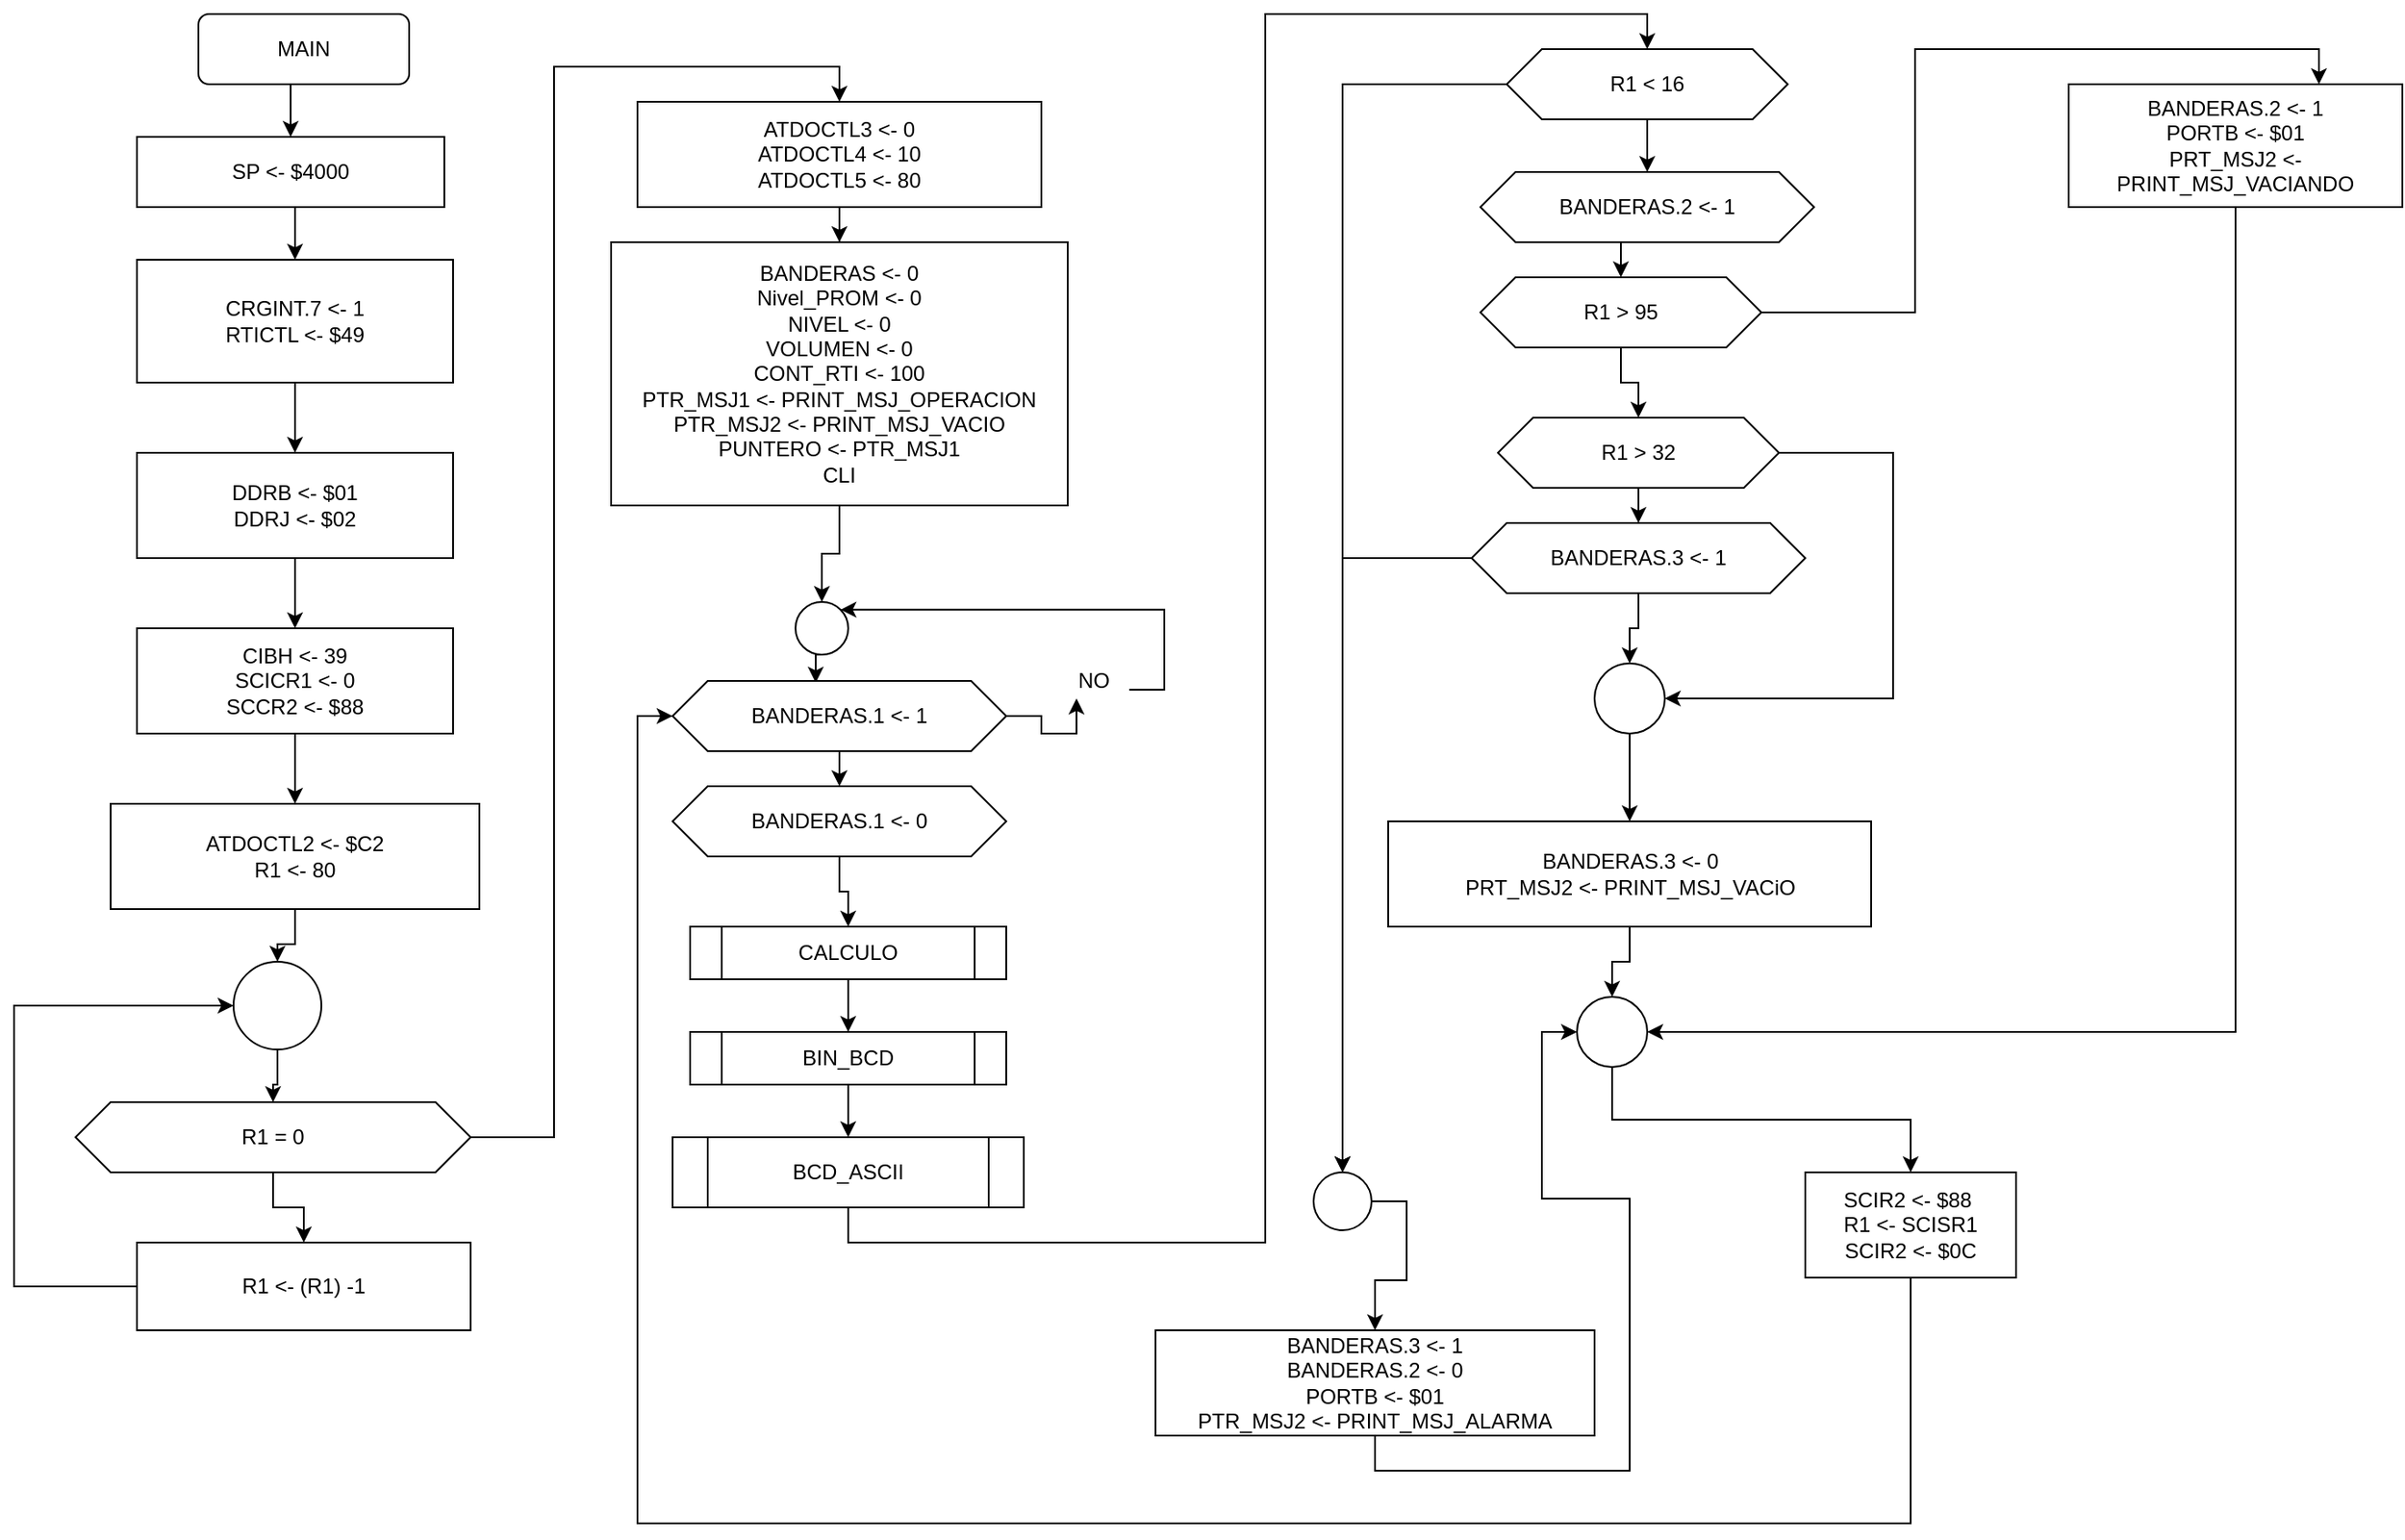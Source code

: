 <mxfile version="14.3.2"><diagram id="8yJUj1CK0QmkXh2uXSr3" name="Page-1"><mxGraphModel dx="585" dy="641" grid="1" gridSize="10" guides="1" tooltips="1" connect="1" arrows="1" fold="1" page="1" pageScale="1" pageWidth="850" pageHeight="1100" math="0" shadow="0"><root><mxCell id="0"/><mxCell id="1" parent="0"/><mxCell id="Vr02TV23S8k6y_AQ7wG7-11" style="edgeStyle=orthogonalEdgeStyle;rounded=0;orthogonalLoop=1;jettySize=auto;html=1;exitX=0.5;exitY=1;exitDx=0;exitDy=0;entryX=0.5;entryY=0;entryDx=0;entryDy=0;" edge="1" parent="1" source="Vr02TV23S8k6y_AQ7wG7-1" target="Vr02TV23S8k6y_AQ7wG7-2"><mxGeometry relative="1" as="geometry"/></mxCell><mxCell id="Vr02TV23S8k6y_AQ7wG7-1" value="MAIN" style="rounded=1;whiteSpace=wrap;html=1;" vertex="1" parent="1"><mxGeometry x="365" y="20" width="120" height="40" as="geometry"/></mxCell><mxCell id="Vr02TV23S8k6y_AQ7wG7-12" style="edgeStyle=orthogonalEdgeStyle;rounded=0;orthogonalLoop=1;jettySize=auto;html=1;exitX=0.5;exitY=1;exitDx=0;exitDy=0;entryX=0.5;entryY=0;entryDx=0;entryDy=0;" edge="1" parent="1" source="Vr02TV23S8k6y_AQ7wG7-2" target="Vr02TV23S8k6y_AQ7wG7-3"><mxGeometry relative="1" as="geometry"/></mxCell><mxCell id="Vr02TV23S8k6y_AQ7wG7-2" value="SP &amp;lt;- $4000" style="rounded=0;whiteSpace=wrap;html=1;" vertex="1" parent="1"><mxGeometry x="330" y="90" width="175" height="40" as="geometry"/></mxCell><mxCell id="Vr02TV23S8k6y_AQ7wG7-13" style="edgeStyle=orthogonalEdgeStyle;rounded=0;orthogonalLoop=1;jettySize=auto;html=1;exitX=0.5;exitY=1;exitDx=0;exitDy=0;entryX=0.5;entryY=0;entryDx=0;entryDy=0;" edge="1" parent="1" source="Vr02TV23S8k6y_AQ7wG7-3" target="Vr02TV23S8k6y_AQ7wG7-4"><mxGeometry relative="1" as="geometry"/></mxCell><mxCell id="Vr02TV23S8k6y_AQ7wG7-3" value="CRGINT.7 &amp;lt;- 1&lt;br&gt;RTICTL &amp;lt;- $49" style="rounded=0;whiteSpace=wrap;html=1;" vertex="1" parent="1"><mxGeometry x="330" y="160" width="180" height="70" as="geometry"/></mxCell><mxCell id="Vr02TV23S8k6y_AQ7wG7-14" style="edgeStyle=orthogonalEdgeStyle;rounded=0;orthogonalLoop=1;jettySize=auto;html=1;exitX=0.5;exitY=1;exitDx=0;exitDy=0;" edge="1" parent="1" source="Vr02TV23S8k6y_AQ7wG7-4" target="Vr02TV23S8k6y_AQ7wG7-5"><mxGeometry relative="1" as="geometry"/></mxCell><mxCell id="Vr02TV23S8k6y_AQ7wG7-4" value="DDRB &amp;lt;- $01&lt;br&gt;DDRJ &amp;lt;- $02" style="rounded=0;whiteSpace=wrap;html=1;" vertex="1" parent="1"><mxGeometry x="330" y="270" width="180" height="60" as="geometry"/></mxCell><mxCell id="Vr02TV23S8k6y_AQ7wG7-15" style="edgeStyle=orthogonalEdgeStyle;rounded=0;orthogonalLoop=1;jettySize=auto;html=1;exitX=0.5;exitY=1;exitDx=0;exitDy=0;" edge="1" parent="1" source="Vr02TV23S8k6y_AQ7wG7-5" target="Vr02TV23S8k6y_AQ7wG7-6"><mxGeometry relative="1" as="geometry"/></mxCell><mxCell id="Vr02TV23S8k6y_AQ7wG7-5" value="CIBH &amp;lt;- 39&lt;br&gt;SCICR1 &amp;lt;- 0&lt;br&gt;SCCR2 &amp;lt;- $88" style="rounded=0;whiteSpace=wrap;html=1;" vertex="1" parent="1"><mxGeometry x="330" y="370" width="180" height="60" as="geometry"/></mxCell><mxCell id="Vr02TV23S8k6y_AQ7wG7-16" style="edgeStyle=orthogonalEdgeStyle;rounded=0;orthogonalLoop=1;jettySize=auto;html=1;exitX=0.5;exitY=1;exitDx=0;exitDy=0;" edge="1" parent="1" source="Vr02TV23S8k6y_AQ7wG7-6" target="Vr02TV23S8k6y_AQ7wG7-7"><mxGeometry relative="1" as="geometry"/></mxCell><mxCell id="Vr02TV23S8k6y_AQ7wG7-6" value="ATDOCTL2 &amp;lt;- $C2&lt;br&gt;R1 &amp;lt;- 80" style="rounded=0;whiteSpace=wrap;html=1;" vertex="1" parent="1"><mxGeometry x="315" y="470" width="210" height="60" as="geometry"/></mxCell><mxCell id="Vr02TV23S8k6y_AQ7wG7-17" style="edgeStyle=orthogonalEdgeStyle;rounded=0;orthogonalLoop=1;jettySize=auto;html=1;exitX=0.5;exitY=1;exitDx=0;exitDy=0;" edge="1" parent="1" source="Vr02TV23S8k6y_AQ7wG7-7" target="Vr02TV23S8k6y_AQ7wG7-8"><mxGeometry relative="1" as="geometry"/></mxCell><mxCell id="Vr02TV23S8k6y_AQ7wG7-7" value="" style="ellipse;whiteSpace=wrap;html=1;aspect=fixed;" vertex="1" parent="1"><mxGeometry x="385" y="560" width="50" height="50" as="geometry"/></mxCell><mxCell id="Vr02TV23S8k6y_AQ7wG7-18" style="edgeStyle=orthogonalEdgeStyle;rounded=0;orthogonalLoop=1;jettySize=auto;html=1;exitX=0.5;exitY=1;exitDx=0;exitDy=0;" edge="1" parent="1" source="Vr02TV23S8k6y_AQ7wG7-8" target="Vr02TV23S8k6y_AQ7wG7-10"><mxGeometry relative="1" as="geometry"/></mxCell><mxCell id="Vr02TV23S8k6y_AQ7wG7-23" style="edgeStyle=orthogonalEdgeStyle;rounded=0;orthogonalLoop=1;jettySize=auto;html=1;exitX=1;exitY=0.5;exitDx=0;exitDy=0;entryX=0.5;entryY=0;entryDx=0;entryDy=0;" edge="1" parent="1" source="Vr02TV23S8k6y_AQ7wG7-8" target="Vr02TV23S8k6y_AQ7wG7-20"><mxGeometry relative="1" as="geometry"/></mxCell><mxCell id="Vr02TV23S8k6y_AQ7wG7-8" value="R1 = 0" style="shape=hexagon;perimeter=hexagonPerimeter2;whiteSpace=wrap;html=1;fixedSize=1;" vertex="1" parent="1"><mxGeometry x="295" y="640" width="225" height="40" as="geometry"/></mxCell><mxCell id="Vr02TV23S8k6y_AQ7wG7-19" style="edgeStyle=orthogonalEdgeStyle;rounded=0;orthogonalLoop=1;jettySize=auto;html=1;exitX=0;exitY=0.5;exitDx=0;exitDy=0;entryX=0;entryY=0.5;entryDx=0;entryDy=0;" edge="1" parent="1" source="Vr02TV23S8k6y_AQ7wG7-10" target="Vr02TV23S8k6y_AQ7wG7-7"><mxGeometry relative="1" as="geometry"><Array as="points"><mxPoint x="260" y="745"/><mxPoint x="260" y="585"/></Array></mxGeometry></mxCell><mxCell id="Vr02TV23S8k6y_AQ7wG7-10" value="R1 &amp;lt;- (R1) -1" style="rounded=0;whiteSpace=wrap;html=1;" vertex="1" parent="1"><mxGeometry x="330" y="720" width="190" height="50" as="geometry"/></mxCell><mxCell id="Vr02TV23S8k6y_AQ7wG7-24" style="edgeStyle=orthogonalEdgeStyle;rounded=0;orthogonalLoop=1;jettySize=auto;html=1;exitX=0.5;exitY=1;exitDx=0;exitDy=0;" edge="1" parent="1" source="Vr02TV23S8k6y_AQ7wG7-20" target="Vr02TV23S8k6y_AQ7wG7-21"><mxGeometry relative="1" as="geometry"/></mxCell><mxCell id="Vr02TV23S8k6y_AQ7wG7-20" value="ATDOCTL3 &amp;lt;- 0&lt;br&gt;ATDOCTL4 &amp;lt;- 10&lt;br&gt;ATDOCTL5 &amp;lt;- 80" style="rounded=0;whiteSpace=wrap;html=1;" vertex="1" parent="1"><mxGeometry x="615" y="70" width="230" height="60" as="geometry"/></mxCell><mxCell id="Vr02TV23S8k6y_AQ7wG7-26" style="edgeStyle=orthogonalEdgeStyle;rounded=0;orthogonalLoop=1;jettySize=auto;html=1;exitX=0.5;exitY=1;exitDx=0;exitDy=0;entryX=0.5;entryY=0;entryDx=0;entryDy=0;" edge="1" parent="1" source="Vr02TV23S8k6y_AQ7wG7-21" target="Vr02TV23S8k6y_AQ7wG7-25"><mxGeometry relative="1" as="geometry"/></mxCell><mxCell id="Vr02TV23S8k6y_AQ7wG7-21" value="BANDERAS &amp;lt;- 0&lt;br&gt;Nivel_PROM &amp;lt;- 0&lt;br&gt;NIVEL &amp;lt;- 0&lt;br&gt;VOLUMEN &amp;lt;- 0&lt;br&gt;CONT_RTI &amp;lt;- 100&lt;br&gt;PTR_MSJ1 &amp;lt;- PRINT_MSJ_OPERACION&lt;br&gt;PTR_MSJ2 &amp;lt;- PRINT_MSJ_VACIO&lt;br&gt;PUNTERO &amp;lt;-&amp;nbsp;PTR_MSJ1&lt;br&gt;CLI" style="rounded=0;whiteSpace=wrap;html=1;" vertex="1" parent="1"><mxGeometry x="600" y="150" width="260" height="150" as="geometry"/></mxCell><mxCell id="Vr02TV23S8k6y_AQ7wG7-31" style="edgeStyle=orthogonalEdgeStyle;rounded=0;orthogonalLoop=1;jettySize=auto;html=1;exitX=0.5;exitY=1;exitDx=0;exitDy=0;entryX=0.429;entryY=0.025;entryDx=0;entryDy=0;entryPerimeter=0;" edge="1" parent="1" source="Vr02TV23S8k6y_AQ7wG7-25" target="Vr02TV23S8k6y_AQ7wG7-27"><mxGeometry relative="1" as="geometry"/></mxCell><mxCell id="Vr02TV23S8k6y_AQ7wG7-25" value="" style="ellipse;whiteSpace=wrap;html=1;aspect=fixed;" vertex="1" parent="1"><mxGeometry x="705" y="355" width="30" height="30" as="geometry"/></mxCell><mxCell id="Vr02TV23S8k6y_AQ7wG7-29" style="edgeStyle=orthogonalEdgeStyle;rounded=0;orthogonalLoop=1;jettySize=auto;html=1;exitX=1;exitY=0.5;exitDx=0;exitDy=0;entryX=0.25;entryY=1;entryDx=0;entryDy=0;" edge="1" parent="1" source="Vr02TV23S8k6y_AQ7wG7-27" target="Vr02TV23S8k6y_AQ7wG7-28"><mxGeometry relative="1" as="geometry"/></mxCell><mxCell id="Vr02TV23S8k6y_AQ7wG7-34" style="edgeStyle=orthogonalEdgeStyle;rounded=0;orthogonalLoop=1;jettySize=auto;html=1;exitX=0.5;exitY=1;exitDx=0;exitDy=0;entryX=0.5;entryY=0;entryDx=0;entryDy=0;" edge="1" parent="1" source="Vr02TV23S8k6y_AQ7wG7-27" target="Vr02TV23S8k6y_AQ7wG7-32"><mxGeometry relative="1" as="geometry"/></mxCell><mxCell id="Vr02TV23S8k6y_AQ7wG7-27" value="BANDERAS.1 &amp;lt;- 1" style="shape=hexagon;perimeter=hexagonPerimeter2;whiteSpace=wrap;html=1;fixedSize=1;" vertex="1" parent="1"><mxGeometry x="635" y="400" width="190" height="40" as="geometry"/></mxCell><mxCell id="Vr02TV23S8k6y_AQ7wG7-30" style="edgeStyle=orthogonalEdgeStyle;rounded=0;orthogonalLoop=1;jettySize=auto;html=1;exitX=1;exitY=0.75;exitDx=0;exitDy=0;entryX=1;entryY=0;entryDx=0;entryDy=0;" edge="1" parent="1" source="Vr02TV23S8k6y_AQ7wG7-28" target="Vr02TV23S8k6y_AQ7wG7-25"><mxGeometry relative="1" as="geometry"><Array as="points"><mxPoint x="915" y="405"/><mxPoint x="915" y="359"/></Array></mxGeometry></mxCell><mxCell id="Vr02TV23S8k6y_AQ7wG7-28" value="NO" style="text;html=1;strokeColor=none;fillColor=none;align=center;verticalAlign=middle;whiteSpace=wrap;rounded=0;" vertex="1" parent="1"><mxGeometry x="855" y="390" width="40" height="20" as="geometry"/></mxCell><mxCell id="Vr02TV23S8k6y_AQ7wG7-35" style="edgeStyle=orthogonalEdgeStyle;rounded=0;orthogonalLoop=1;jettySize=auto;html=1;exitX=0.5;exitY=1;exitDx=0;exitDy=0;" edge="1" parent="1" source="Vr02TV23S8k6y_AQ7wG7-32" target="Vr02TV23S8k6y_AQ7wG7-33"><mxGeometry relative="1" as="geometry"/></mxCell><mxCell id="Vr02TV23S8k6y_AQ7wG7-32" value="BANDERAS.1 &amp;lt;- 0" style="shape=hexagon;perimeter=hexagonPerimeter2;whiteSpace=wrap;html=1;fixedSize=1;" vertex="1" parent="1"><mxGeometry x="635" y="460" width="190" height="40" as="geometry"/></mxCell><mxCell id="Vr02TV23S8k6y_AQ7wG7-37" style="edgeStyle=orthogonalEdgeStyle;rounded=0;orthogonalLoop=1;jettySize=auto;html=1;exitX=0.5;exitY=1;exitDx=0;exitDy=0;entryX=0.5;entryY=0;entryDx=0;entryDy=0;" edge="1" parent="1" source="Vr02TV23S8k6y_AQ7wG7-33" target="Vr02TV23S8k6y_AQ7wG7-36"><mxGeometry relative="1" as="geometry"/></mxCell><mxCell id="Vr02TV23S8k6y_AQ7wG7-33" value="CALCULO" style="shape=process;whiteSpace=wrap;html=1;backgroundOutline=1;" vertex="1" parent="1"><mxGeometry x="645" y="540" width="180" height="30" as="geometry"/></mxCell><mxCell id="Vr02TV23S8k6y_AQ7wG7-39" style="edgeStyle=orthogonalEdgeStyle;rounded=0;orthogonalLoop=1;jettySize=auto;html=1;exitX=0.5;exitY=1;exitDx=0;exitDy=0;" edge="1" parent="1" source="Vr02TV23S8k6y_AQ7wG7-36" target="Vr02TV23S8k6y_AQ7wG7-38"><mxGeometry relative="1" as="geometry"/></mxCell><mxCell id="Vr02TV23S8k6y_AQ7wG7-36" value="BIN_BCD" style="shape=process;whiteSpace=wrap;html=1;backgroundOutline=1;" vertex="1" parent="1"><mxGeometry x="645" y="600" width="180" height="30" as="geometry"/></mxCell><mxCell id="Vr02TV23S8k6y_AQ7wG7-41" style="edgeStyle=orthogonalEdgeStyle;rounded=0;orthogonalLoop=1;jettySize=auto;html=1;exitX=0.5;exitY=1;exitDx=0;exitDy=0;entryX=0.5;entryY=0;entryDx=0;entryDy=0;" edge="1" parent="1" source="Vr02TV23S8k6y_AQ7wG7-38" target="Vr02TV23S8k6y_AQ7wG7-40"><mxGeometry relative="1" as="geometry"/></mxCell><mxCell id="Vr02TV23S8k6y_AQ7wG7-38" value="BCD_ASCII" style="shape=process;whiteSpace=wrap;html=1;backgroundOutline=1;" vertex="1" parent="1"><mxGeometry x="635" y="660" width="200" height="40" as="geometry"/></mxCell><mxCell id="Vr02TV23S8k6y_AQ7wG7-43" style="edgeStyle=orthogonalEdgeStyle;rounded=0;orthogonalLoop=1;jettySize=auto;html=1;exitX=0.5;exitY=1;exitDx=0;exitDy=0;entryX=0.5;entryY=0;entryDx=0;entryDy=0;" edge="1" parent="1" source="Vr02TV23S8k6y_AQ7wG7-40" target="Vr02TV23S8k6y_AQ7wG7-42"><mxGeometry relative="1" as="geometry"/></mxCell><mxCell id="Vr02TV23S8k6y_AQ7wG7-61" style="edgeStyle=orthogonalEdgeStyle;rounded=0;orthogonalLoop=1;jettySize=auto;html=1;exitX=0;exitY=0.5;exitDx=0;exitDy=0;entryX=0.5;entryY=0;entryDx=0;entryDy=0;" edge="1" parent="1" source="Vr02TV23S8k6y_AQ7wG7-40" target="Vr02TV23S8k6y_AQ7wG7-62"><mxGeometry relative="1" as="geometry"><mxPoint x="1020" y="671" as="targetPoint"/></mxGeometry></mxCell><mxCell id="Vr02TV23S8k6y_AQ7wG7-40" value="R1 &amp;lt; 16" style="shape=hexagon;perimeter=hexagonPerimeter2;whiteSpace=wrap;html=1;fixedSize=1;" vertex="1" parent="1"><mxGeometry x="1110" y="40" width="160" height="40" as="geometry"/></mxCell><mxCell id="Vr02TV23S8k6y_AQ7wG7-46" style="edgeStyle=orthogonalEdgeStyle;rounded=0;orthogonalLoop=1;jettySize=auto;html=1;exitX=0.5;exitY=1;exitDx=0;exitDy=0;entryX=0.5;entryY=0;entryDx=0;entryDy=0;" edge="1" parent="1" source="Vr02TV23S8k6y_AQ7wG7-42" target="Vr02TV23S8k6y_AQ7wG7-44"><mxGeometry relative="1" as="geometry"/></mxCell><mxCell id="Vr02TV23S8k6y_AQ7wG7-42" value="BANDERAS.2 &amp;lt;- 1" style="shape=hexagon;perimeter=hexagonPerimeter2;whiteSpace=wrap;html=1;fixedSize=1;" vertex="1" parent="1"><mxGeometry x="1095" y="110" width="190" height="40" as="geometry"/></mxCell><mxCell id="Vr02TV23S8k6y_AQ7wG7-47" style="edgeStyle=orthogonalEdgeStyle;rounded=0;orthogonalLoop=1;jettySize=auto;html=1;exitX=0.5;exitY=1;exitDx=0;exitDy=0;" edge="1" parent="1" source="Vr02TV23S8k6y_AQ7wG7-44" target="Vr02TV23S8k6y_AQ7wG7-45"><mxGeometry relative="1" as="geometry"/></mxCell><mxCell id="Vr02TV23S8k6y_AQ7wG7-56" style="edgeStyle=orthogonalEdgeStyle;rounded=0;orthogonalLoop=1;jettySize=auto;html=1;exitX=1;exitY=0.5;exitDx=0;exitDy=0;entryX=0.75;entryY=0;entryDx=0;entryDy=0;" edge="1" parent="1" source="Vr02TV23S8k6y_AQ7wG7-44" target="Vr02TV23S8k6y_AQ7wG7-55"><mxGeometry relative="1" as="geometry"/></mxCell><mxCell id="Vr02TV23S8k6y_AQ7wG7-44" value="R1 &amp;gt; 95" style="shape=hexagon;perimeter=hexagonPerimeter2;whiteSpace=wrap;html=1;fixedSize=1;" vertex="1" parent="1"><mxGeometry x="1095" y="170" width="160" height="40" as="geometry"/></mxCell><mxCell id="Vr02TV23S8k6y_AQ7wG7-49" style="edgeStyle=orthogonalEdgeStyle;rounded=0;orthogonalLoop=1;jettySize=auto;html=1;exitX=0.5;exitY=1;exitDx=0;exitDy=0;entryX=0.5;entryY=0;entryDx=0;entryDy=0;" edge="1" parent="1" source="Vr02TV23S8k6y_AQ7wG7-45" target="Vr02TV23S8k6y_AQ7wG7-48"><mxGeometry relative="1" as="geometry"/></mxCell><mxCell id="Vr02TV23S8k6y_AQ7wG7-52" style="edgeStyle=orthogonalEdgeStyle;rounded=0;orthogonalLoop=1;jettySize=auto;html=1;exitX=1;exitY=0.5;exitDx=0;exitDy=0;entryX=1;entryY=0.5;entryDx=0;entryDy=0;" edge="1" parent="1" source="Vr02TV23S8k6y_AQ7wG7-45" target="Vr02TV23S8k6y_AQ7wG7-50"><mxGeometry relative="1" as="geometry"><Array as="points"><mxPoint x="1330" y="270"/><mxPoint x="1330" y="410"/></Array></mxGeometry></mxCell><mxCell id="Vr02TV23S8k6y_AQ7wG7-45" value="R1 &amp;gt; 32" style="shape=hexagon;perimeter=hexagonPerimeter2;whiteSpace=wrap;html=1;fixedSize=1;" vertex="1" parent="1"><mxGeometry x="1105" y="250" width="160" height="40" as="geometry"/></mxCell><mxCell id="Vr02TV23S8k6y_AQ7wG7-51" style="edgeStyle=orthogonalEdgeStyle;rounded=0;orthogonalLoop=1;jettySize=auto;html=1;exitX=0.5;exitY=1;exitDx=0;exitDy=0;" edge="1" parent="1" source="Vr02TV23S8k6y_AQ7wG7-48" target="Vr02TV23S8k6y_AQ7wG7-50"><mxGeometry relative="1" as="geometry"/></mxCell><mxCell id="Vr02TV23S8k6y_AQ7wG7-63" style="edgeStyle=orthogonalEdgeStyle;rounded=0;orthogonalLoop=1;jettySize=auto;html=1;exitX=0;exitY=0.5;exitDx=0;exitDy=0;entryX=0.5;entryY=0;entryDx=0;entryDy=0;" edge="1" parent="1" source="Vr02TV23S8k6y_AQ7wG7-48" target="Vr02TV23S8k6y_AQ7wG7-62"><mxGeometry relative="1" as="geometry"/></mxCell><mxCell id="Vr02TV23S8k6y_AQ7wG7-48" value="BANDERAS.3 &amp;lt;- 1" style="shape=hexagon;perimeter=hexagonPerimeter2;whiteSpace=wrap;html=1;fixedSize=1;" vertex="1" parent="1"><mxGeometry x="1090" y="310" width="190" height="40" as="geometry"/></mxCell><mxCell id="Vr02TV23S8k6y_AQ7wG7-54" style="edgeStyle=orthogonalEdgeStyle;rounded=0;orthogonalLoop=1;jettySize=auto;html=1;exitX=0.5;exitY=1;exitDx=0;exitDy=0;entryX=0.5;entryY=0;entryDx=0;entryDy=0;" edge="1" parent="1" source="Vr02TV23S8k6y_AQ7wG7-50" target="Vr02TV23S8k6y_AQ7wG7-53"><mxGeometry relative="1" as="geometry"/></mxCell><mxCell id="Vr02TV23S8k6y_AQ7wG7-50" value="" style="ellipse;whiteSpace=wrap;html=1;aspect=fixed;" vertex="1" parent="1"><mxGeometry x="1160" y="390" width="40" height="40" as="geometry"/></mxCell><mxCell id="Vr02TV23S8k6y_AQ7wG7-58" style="edgeStyle=orthogonalEdgeStyle;rounded=0;orthogonalLoop=1;jettySize=auto;html=1;exitX=0.5;exitY=1;exitDx=0;exitDy=0;" edge="1" parent="1" source="Vr02TV23S8k6y_AQ7wG7-53" target="Vr02TV23S8k6y_AQ7wG7-57"><mxGeometry relative="1" as="geometry"/></mxCell><mxCell id="Vr02TV23S8k6y_AQ7wG7-53" value="BANDERAS.3 &amp;lt;- 0&lt;br&gt;PRT_MSJ2 &amp;lt;- PRINT_MSJ_VACiO" style="rounded=0;whiteSpace=wrap;html=1;" vertex="1" parent="1"><mxGeometry x="1042.5" y="480" width="275" height="60" as="geometry"/></mxCell><mxCell id="Vr02TV23S8k6y_AQ7wG7-59" style="edgeStyle=orthogonalEdgeStyle;rounded=0;orthogonalLoop=1;jettySize=auto;html=1;exitX=0.5;exitY=1;exitDx=0;exitDy=0;entryX=1;entryY=0.5;entryDx=0;entryDy=0;" edge="1" parent="1" source="Vr02TV23S8k6y_AQ7wG7-55" target="Vr02TV23S8k6y_AQ7wG7-57"><mxGeometry relative="1" as="geometry"/></mxCell><mxCell id="Vr02TV23S8k6y_AQ7wG7-55" value="BANDERAS.2 &amp;lt;- 1&lt;br&gt;PORTB &amp;lt;- $01&lt;br&gt;PRT_MSJ2 &amp;lt;- PRINT_MSJ_VACIANDO" style="rounded=0;whiteSpace=wrap;html=1;" vertex="1" parent="1"><mxGeometry x="1430" y="60" width="190" height="70" as="geometry"/></mxCell><mxCell id="Vr02TV23S8k6y_AQ7wG7-67" style="edgeStyle=orthogonalEdgeStyle;rounded=0;orthogonalLoop=1;jettySize=auto;html=1;exitX=0.5;exitY=1;exitDx=0;exitDy=0;entryX=0.5;entryY=0;entryDx=0;entryDy=0;" edge="1" parent="1" source="Vr02TV23S8k6y_AQ7wG7-57" target="Vr02TV23S8k6y_AQ7wG7-66"><mxGeometry relative="1" as="geometry"/></mxCell><mxCell id="Vr02TV23S8k6y_AQ7wG7-57" value="" style="ellipse;whiteSpace=wrap;html=1;aspect=fixed;" vertex="1" parent="1"><mxGeometry x="1150" y="580" width="40" height="40" as="geometry"/></mxCell><mxCell id="Vr02TV23S8k6y_AQ7wG7-65" style="edgeStyle=orthogonalEdgeStyle;rounded=0;orthogonalLoop=1;jettySize=auto;html=1;exitX=0.5;exitY=1;exitDx=0;exitDy=0;entryX=0;entryY=0.5;entryDx=0;entryDy=0;" edge="1" parent="1" source="Vr02TV23S8k6y_AQ7wG7-60" target="Vr02TV23S8k6y_AQ7wG7-57"><mxGeometry relative="1" as="geometry"/></mxCell><mxCell id="Vr02TV23S8k6y_AQ7wG7-60" value="BANDERAS.3 &amp;lt;- 1&lt;br&gt;BANDERAS.2 &amp;lt;- 0&lt;br&gt;PORTB &amp;lt;- $01&lt;br&gt;PTR_MSJ2 &amp;lt;- PRINT_MSJ_ALARMA" style="rounded=0;whiteSpace=wrap;html=1;" vertex="1" parent="1"><mxGeometry x="910" y="770" width="250" height="60" as="geometry"/></mxCell><mxCell id="Vr02TV23S8k6y_AQ7wG7-64" style="edgeStyle=orthogonalEdgeStyle;rounded=0;orthogonalLoop=1;jettySize=auto;html=1;exitX=1;exitY=0.5;exitDx=0;exitDy=0;entryX=0.5;entryY=0;entryDx=0;entryDy=0;" edge="1" parent="1" source="Vr02TV23S8k6y_AQ7wG7-62" target="Vr02TV23S8k6y_AQ7wG7-60"><mxGeometry relative="1" as="geometry"/></mxCell><mxCell id="Vr02TV23S8k6y_AQ7wG7-62" value="" style="ellipse;whiteSpace=wrap;html=1;aspect=fixed;" vertex="1" parent="1"><mxGeometry x="1000" y="680" width="33" height="33" as="geometry"/></mxCell><mxCell id="Vr02TV23S8k6y_AQ7wG7-68" style="edgeStyle=orthogonalEdgeStyle;rounded=0;orthogonalLoop=1;jettySize=auto;html=1;exitX=0.5;exitY=1;exitDx=0;exitDy=0;entryX=0;entryY=0.5;entryDx=0;entryDy=0;" edge="1" parent="1" source="Vr02TV23S8k6y_AQ7wG7-66" target="Vr02TV23S8k6y_AQ7wG7-27"><mxGeometry relative="1" as="geometry"><Array as="points"><mxPoint x="1340" y="880"/><mxPoint x="615" y="880"/><mxPoint x="615" y="420"/></Array></mxGeometry></mxCell><mxCell id="Vr02TV23S8k6y_AQ7wG7-66" value="SCIR2 &amp;lt;- $88&amp;nbsp;&lt;br&gt;R1 &amp;lt;- SCISR1&lt;br&gt;SCIR2 &amp;lt;- $0C" style="rounded=0;whiteSpace=wrap;html=1;" vertex="1" parent="1"><mxGeometry x="1280" y="680" width="120" height="60" as="geometry"/></mxCell></root></mxGraphModel></diagram></mxfile>
